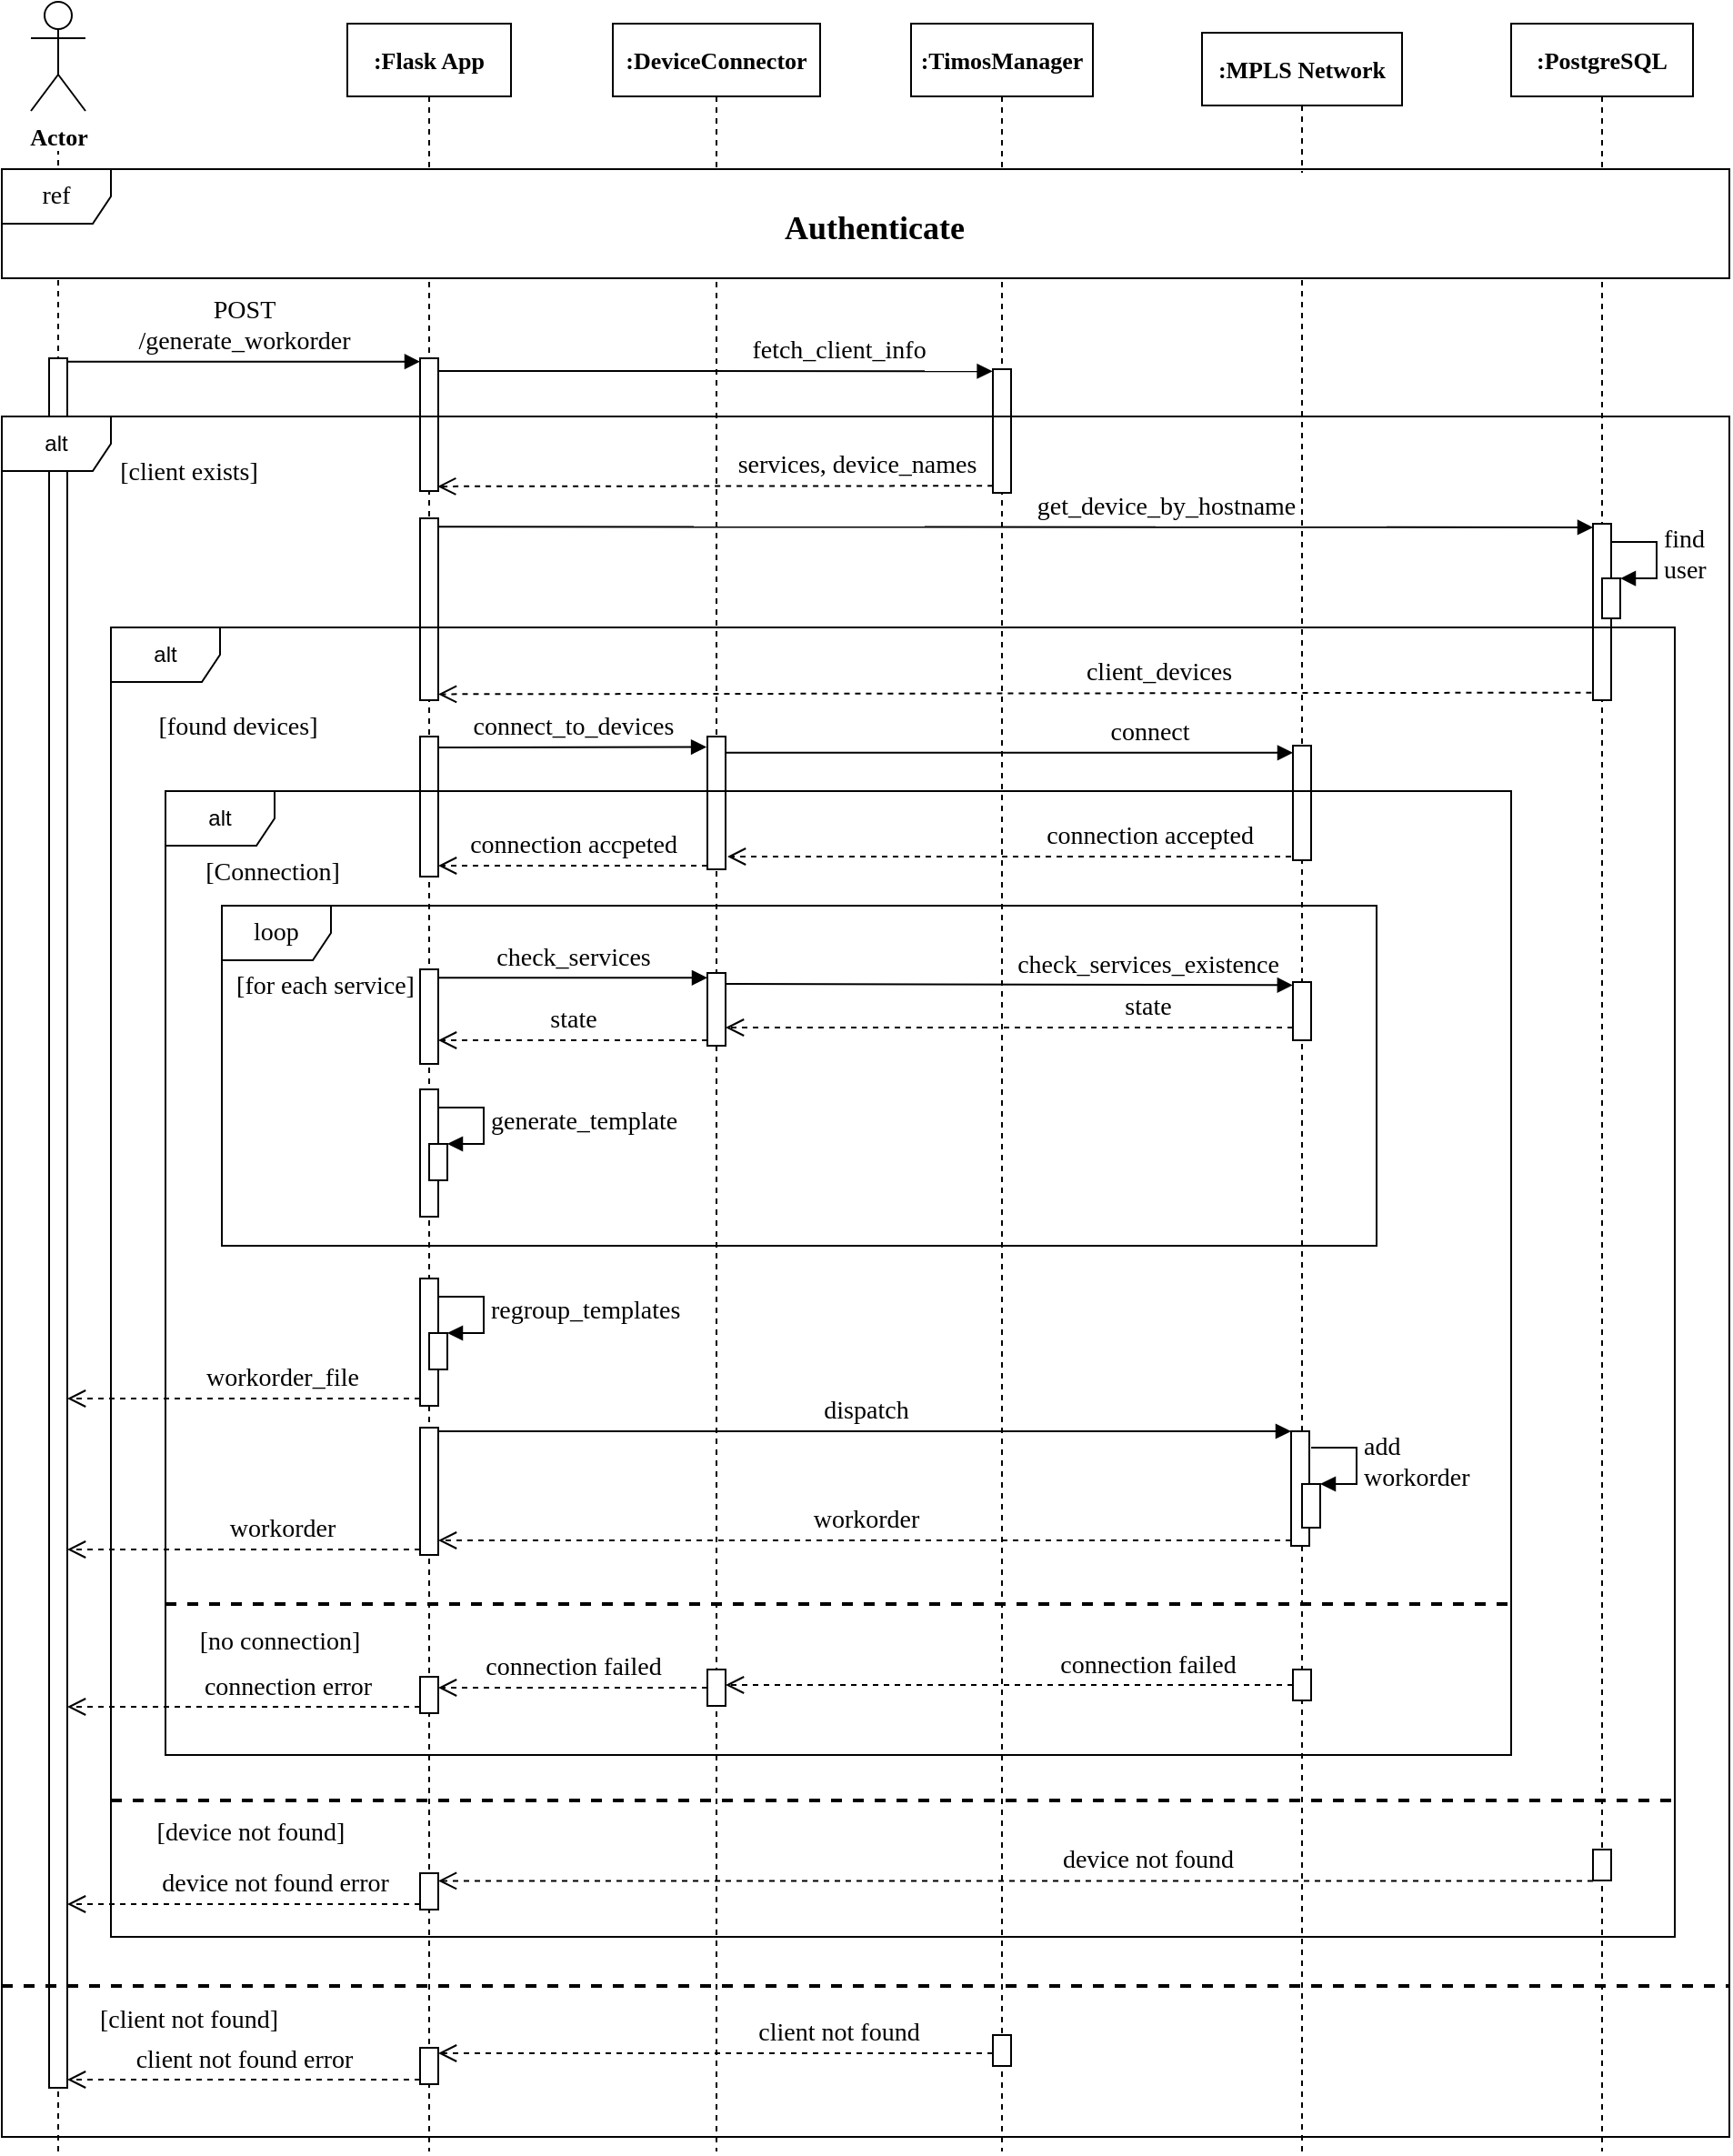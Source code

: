 <mxfile version="13.6.4" type="github">
  <diagram id="kgpKYQtTHZ0yAKxKKP6v" name="Page-1">
    <mxGraphModel dx="1038" dy="499" grid="1" gridSize="10" guides="1" tooltips="1" connect="1" arrows="1" fold="1" page="1" pageScale="1" pageWidth="850" pageHeight="1100" math="0" shadow="0" extFonts="Old Standard TT^https://fonts.googleapis.com/css?family=Old+Standard+TT">
      <root>
        <mxCell id="0" />
        <mxCell id="1" parent="0" />
        <mxCell id="won6xVCmw4BPkQLx-nKb-31" value="" style="endArrow=none;dashed=1;html=1;" parent="1" edge="1">
          <mxGeometry width="50" height="50" relative="1" as="geometry">
            <mxPoint x="231" y="1260" as="sourcePoint" />
            <mxPoint x="231" y="160" as="targetPoint" />
            <Array as="points">
              <mxPoint x="231" y="357" />
            </Array>
          </mxGeometry>
        </mxCell>
        <mxCell id="won6xVCmw4BPkQLx-nKb-10" value="&lt;font style=&quot;font-size: 13px&quot; face=&quot;Old Standard TT&quot;&gt;&lt;b&gt;:DeviceConnector&lt;/b&gt;&lt;/font&gt;" style="shape=umlLifeline;perimeter=lifelinePerimeter;whiteSpace=wrap;html=1;container=1;collapsible=0;recursiveResize=0;outlineConnect=0;" parent="1" vertex="1">
          <mxGeometry x="536" y="90" width="114" height="1170" as="geometry" />
        </mxCell>
        <mxCell id="-EMKrTOz9IqyBSOlUWd9-9" value="loop" style="shape=umlFrame;whiteSpace=wrap;html=1;fontFamily=Old Standard TT;fontSize=14;" vertex="1" parent="won6xVCmw4BPkQLx-nKb-10">
          <mxGeometry x="-215" y="485" width="635" height="187" as="geometry" />
        </mxCell>
        <mxCell id="-EMKrTOz9IqyBSOlUWd9-1" value="" style="html=1;points=[];perimeter=orthogonalPerimeter;fontFamily=Old Standard TT;fontSize=14;" vertex="1" parent="won6xVCmw4BPkQLx-nKb-10">
          <mxGeometry x="52" y="392" width="10" height="73" as="geometry" />
        </mxCell>
        <mxCell id="-EMKrTOz9IqyBSOlUWd9-12" value="" style="html=1;points=[];perimeter=orthogonalPerimeter;strokeWidth=1;fontFamily=Old Standard TT;fontSize=14;" vertex="1" parent="won6xVCmw4BPkQLx-nKb-10">
          <mxGeometry x="52" y="522" width="10" height="40" as="geometry" />
        </mxCell>
        <mxCell id="-EMKrTOz9IqyBSOlUWd9-16" value="connection accpeted" style="html=1;verticalAlign=bottom;endArrow=open;dashed=1;endSize=8;labelBackgroundColor=none;fontFamily=Old Standard TT;fontSize=14;" edge="1" parent="won6xVCmw4BPkQLx-nKb-10">
          <mxGeometry relative="1" as="geometry">
            <mxPoint x="52" y="463" as="sourcePoint" />
            <mxPoint x="-96" y="463" as="targetPoint" />
          </mxGeometry>
        </mxCell>
        <mxCell id="-EMKrTOz9IqyBSOlUWd9-18" value="check_services" style="html=1;verticalAlign=bottom;endArrow=block;entryX=-0.045;entryY=0.011;labelBackgroundColor=none;fontFamily=Old Standard TT;fontSize=14;entryDx=0;entryDy=0;entryPerimeter=0;" edge="1" parent="won6xVCmw4BPkQLx-nKb-10">
          <mxGeometry relative="1" as="geometry">
            <mxPoint x="-95.55" y="524.67" as="sourcePoint" />
            <mxPoint x="52" y="524.66" as="targetPoint" />
          </mxGeometry>
        </mxCell>
        <mxCell id="-EMKrTOz9IqyBSOlUWd9-19" value="check_services_existence" style="html=1;verticalAlign=bottom;endArrow=block;entryX=0;entryY=0;labelBackgroundColor=none;fontFamily=Old Standard TT;fontSize=14;exitX=1.007;exitY=0.07;exitDx=0;exitDy=0;exitPerimeter=0;" edge="1" parent="won6xVCmw4BPkQLx-nKb-10">
          <mxGeometry x="0.49" relative="1" as="geometry">
            <mxPoint x="62.0" y="528" as="sourcePoint" />
            <mxPoint x="373.93" y="528.7" as="targetPoint" />
            <mxPoint as="offset" />
          </mxGeometry>
        </mxCell>
        <mxCell id="-EMKrTOz9IqyBSOlUWd9-15" value="state" style="html=1;verticalAlign=bottom;endArrow=open;dashed=1;endSize=8;exitX=0;exitY=0.95;labelBackgroundColor=none;fontFamily=Old Standard TT;fontSize=14;" edge="1" parent="won6xVCmw4BPkQLx-nKb-10" target="-EMKrTOz9IqyBSOlUWd9-12">
          <mxGeometry x="-0.487" relative="1" as="geometry">
            <mxPoint x="304" y="552" as="targetPoint" />
            <mxPoint x="374" y="552" as="sourcePoint" />
            <mxPoint as="offset" />
          </mxGeometry>
        </mxCell>
        <mxCell id="-EMKrTOz9IqyBSOlUWd9-20" value="state" style="html=1;verticalAlign=bottom;endArrow=open;dashed=1;endSize=8;labelBackgroundColor=none;fontFamily=Old Standard TT;fontSize=14;" edge="1" parent="won6xVCmw4BPkQLx-nKb-10">
          <mxGeometry relative="1" as="geometry">
            <mxPoint x="52" y="559.0" as="sourcePoint" />
            <mxPoint x="-96" y="559.0" as="targetPoint" />
          </mxGeometry>
        </mxCell>
        <mxCell id="-EMKrTOz9IqyBSOlUWd9-28" value="" style="html=1;points=[];perimeter=orthogonalPerimeter;strokeWidth=1;fontFamily=Old Standard TT;fontSize=14;" vertex="1" parent="won6xVCmw4BPkQLx-nKb-10">
          <mxGeometry x="52" y="905" width="10" height="20" as="geometry" />
        </mxCell>
        <mxCell id="won6xVCmw4BPkQLx-nKb-11" value="&lt;font face=&quot;Old Standard TT&quot; size=&quot;1&quot;&gt;&lt;b style=&quot;font-size: 13px&quot;&gt;:PostgreSQL&lt;/b&gt;&lt;/font&gt;" style="shape=umlLifeline;perimeter=lifelinePerimeter;whiteSpace=wrap;html=1;container=1;collapsible=0;recursiveResize=0;outlineConnect=0;" parent="1" vertex="1">
          <mxGeometry x="1030" y="90" width="100" height="1170" as="geometry" />
        </mxCell>
        <mxCell id="YwoaJHBvHJMzYGjapxY1-10" value="" style="html=1;points=[];perimeter=orthogonalPerimeter;" parent="won6xVCmw4BPkQLx-nKb-11" vertex="1">
          <mxGeometry x="45" y="275" width="10" height="97" as="geometry" />
        </mxCell>
        <mxCell id="-EMKrTOz9IqyBSOlUWd9-53" value="" style="html=1;points=[];perimeter=orthogonalPerimeter;strokeWidth=1;fontFamily=Old Standard TT;fontSize=14;" vertex="1" parent="won6xVCmw4BPkQLx-nKb-11">
          <mxGeometry x="45" y="1004" width="10" height="17" as="geometry" />
        </mxCell>
        <mxCell id="won6xVCmw4BPkQLx-nKb-28" value="&lt;font face=&quot;Old Standard TT&quot; style=&quot;font-size: 13px&quot;&gt;&lt;b&gt;Actor&lt;/b&gt;&lt;/font&gt;" style="shape=umlActor;verticalLabelPosition=bottom;verticalAlign=top;html=1;" parent="1" vertex="1">
          <mxGeometry x="216" y="78" width="30" height="60" as="geometry" />
        </mxCell>
        <mxCell id="won6xVCmw4BPkQLx-nKb-49" value="&lt;font face=&quot;Old Standard TT&quot; style=&quot;font-size: 13px&quot;&gt;&lt;b&gt;:TimosManager&lt;/b&gt;&lt;/font&gt;" style="shape=umlLifeline;perimeter=lifelinePerimeter;whiteSpace=wrap;html=1;container=1;collapsible=0;recursiveResize=0;outlineConnect=0;" parent="1" vertex="1">
          <mxGeometry x="700" y="90" width="100" height="1170" as="geometry" />
        </mxCell>
        <mxCell id="YwoaJHBvHJMzYGjapxY1-7" value="" style="html=1;points=[];perimeter=orthogonalPerimeter;" parent="won6xVCmw4BPkQLx-nKb-49" vertex="1">
          <mxGeometry x="45" y="190" width="10" height="68" as="geometry" />
        </mxCell>
        <mxCell id="-EMKrTOz9IqyBSOlUWd9-59" value="" style="html=1;points=[];perimeter=orthogonalPerimeter;strokeWidth=1;fontFamily=Old Standard TT;fontSize=14;" vertex="1" parent="won6xVCmw4BPkQLx-nKb-49">
          <mxGeometry x="45" y="1106" width="10" height="17" as="geometry" />
        </mxCell>
        <mxCell id="YwoaJHBvHJMzYGjapxY1-1" value="&lt;font face=&quot;Old Standard TT&quot; size=&quot;1&quot;&gt;&lt;b style=&quot;font-size: 13px&quot;&gt;:MPLS Network&lt;/b&gt;&lt;/font&gt;" style="shape=umlLifeline;perimeter=lifelinePerimeter;whiteSpace=wrap;html=1;container=1;collapsible=0;recursiveResize=0;outlineConnect=0;" parent="1" vertex="1">
          <mxGeometry x="860" y="95" width="110" height="1165" as="geometry" />
        </mxCell>
        <mxCell id="-EMKrTOz9IqyBSOlUWd9-5" value="" style="html=1;points=[];perimeter=orthogonalPerimeter;fontFamily=Old Standard TT;fontSize=14;" vertex="1" parent="YwoaJHBvHJMzYGjapxY1-1">
          <mxGeometry x="50" y="392" width="10" height="63" as="geometry" />
        </mxCell>
        <mxCell id="-EMKrTOz9IqyBSOlUWd9-7" value="connection accepted" style="html=1;verticalAlign=bottom;endArrow=open;dashed=1;endSize=8;exitX=0;exitY=0.95;labelBackgroundColor=none;fontFamily=Old Standard TT;fontSize=14;" edge="1" parent="YwoaJHBvHJMzYGjapxY1-1">
          <mxGeometry x="-0.497" relative="1" as="geometry">
            <mxPoint x="-261" y="453" as="targetPoint" />
            <mxPoint x="49" y="453" as="sourcePoint" />
            <mxPoint as="offset" />
          </mxGeometry>
        </mxCell>
        <mxCell id="-EMKrTOz9IqyBSOlUWd9-13" value="" style="html=1;points=[];perimeter=orthogonalPerimeter;strokeWidth=1;fontFamily=Old Standard TT;fontSize=14;" vertex="1" parent="YwoaJHBvHJMzYGjapxY1-1">
          <mxGeometry x="50" y="522" width="10" height="32" as="geometry" />
        </mxCell>
        <mxCell id="-EMKrTOz9IqyBSOlUWd9-27" value="" style="html=1;points=[];perimeter=orthogonalPerimeter;strokeWidth=1;fontFamily=Old Standard TT;fontSize=14;" vertex="1" parent="YwoaJHBvHJMzYGjapxY1-1">
          <mxGeometry x="50" y="900" width="10" height="17" as="geometry" />
        </mxCell>
        <mxCell id="-EMKrTOz9IqyBSOlUWd9-42" value="" style="html=1;points=[];perimeter=orthogonalPerimeter;strokeWidth=1;fontFamily=Old Standard TT;fontSize=14;" vertex="1" parent="YwoaJHBvHJMzYGjapxY1-1">
          <mxGeometry x="49" y="769" width="10" height="63" as="geometry" />
        </mxCell>
        <mxCell id="-EMKrTOz9IqyBSOlUWd9-44" value="workorder" style="html=1;verticalAlign=bottom;endArrow=open;dashed=1;endSize=8;exitX=0;exitY=0.95;labelBackgroundColor=none;fontFamily=Old Standard TT;fontSize=14;" edge="1" parent="YwoaJHBvHJMzYGjapxY1-1" target="-EMKrTOz9IqyBSOlUWd9-41">
          <mxGeometry relative="1" as="geometry">
            <mxPoint x="-21" y="829" as="targetPoint" />
            <mxPoint x="49" y="829" as="sourcePoint" />
          </mxGeometry>
        </mxCell>
        <mxCell id="-EMKrTOz9IqyBSOlUWd9-45" value="" style="html=1;points=[];perimeter=orthogonalPerimeter;strokeWidth=1;fontFamily=Old Standard TT;fontSize=14;" vertex="1" parent="YwoaJHBvHJMzYGjapxY1-1">
          <mxGeometry x="55" y="798" width="10" height="24" as="geometry" />
        </mxCell>
        <mxCell id="-EMKrTOz9IqyBSOlUWd9-46" value="add &lt;br&gt;workorder" style="edgeStyle=orthogonalEdgeStyle;html=1;align=left;spacingLeft=2;endArrow=block;rounded=0;entryX=1;entryY=0;labelBackgroundColor=none;fontFamily=Old Standard TT;fontSize=14;" edge="1" target="-EMKrTOz9IqyBSOlUWd9-45" parent="YwoaJHBvHJMzYGjapxY1-1">
          <mxGeometry relative="1" as="geometry">
            <mxPoint x="60" y="778" as="sourcePoint" />
            <Array as="points">
              <mxPoint x="85" y="778" />
            </Array>
          </mxGeometry>
        </mxCell>
        <mxCell id="YwoaJHBvHJMzYGjapxY1-2" value="" style="html=1;points=[];perimeter=orthogonalPerimeter;strokeWidth=1;fillColor=#ffffff;" parent="1" vertex="1">
          <mxGeometry x="226" y="274" width="10" height="951" as="geometry" />
        </mxCell>
        <mxCell id="YwoaJHBvHJMzYGjapxY1-3" value="&lt;font style=&quot;font-size: 14px&quot; face=&quot;Old Standard TT&quot;&gt;POST &lt;br&gt;/generate_workorder&lt;/font&gt;" style="html=1;verticalAlign=bottom;startArrow=none;endArrow=block;startSize=8;startFill=0;labelBackgroundColor=none;entryX=0;entryY=0.037;entryDx=0;entryDy=0;entryPerimeter=0;" parent="1" edge="1" source="YwoaJHBvHJMzYGjapxY1-2">
          <mxGeometry relative="1" as="geometry">
            <mxPoint x="253.2" y="276.576" as="sourcePoint" />
            <mxPoint x="430" y="275.85" as="targetPoint" />
          </mxGeometry>
        </mxCell>
        <mxCell id="YwoaJHBvHJMzYGjapxY1-5" value="&lt;font style=&quot;font-size: 14px&quot; face=&quot;Old Standard TT&quot;&gt;services, device_names&lt;/font&gt;" style="html=1;verticalAlign=bottom;endArrow=open;dashed=1;endSize=8;labelBackgroundColor=none;exitX=0.006;exitY=0.859;exitDx=0;exitDy=0;exitPerimeter=0;entryX=0.96;entryY=0.965;entryDx=0;entryDy=0;entryPerimeter=0;" parent="1" target="YwoaJHBvHJMzYGjapxY1-6" edge="1">
          <mxGeometry x="-0.508" relative="1" as="geometry">
            <mxPoint x="450" y="344" as="targetPoint" />
            <mxPoint x="745.06" y="344.13" as="sourcePoint" />
            <mxPoint as="offset" />
          </mxGeometry>
        </mxCell>
        <mxCell id="YwoaJHBvHJMzYGjapxY1-11" value="&lt;font style=&quot;font-size: 14px&quot; face=&quot;Old Standard TT&quot;&gt;get_device_by_hostname&lt;/font&gt;" style="html=1;verticalAlign=bottom;endArrow=block;entryX=0;entryY=0;exitX=0.993;exitY=0.12;exitDx=0;exitDy=0;exitPerimeter=0;labelBackgroundColor=none;" parent="1" edge="1">
          <mxGeometry x="0.26" relative="1" as="geometry">
            <mxPoint x="439.93" y="366.6" as="sourcePoint" />
            <mxPoint x="1075" y="367.0" as="targetPoint" />
            <mxPoint as="offset" />
          </mxGeometry>
        </mxCell>
        <mxCell id="YwoaJHBvHJMzYGjapxY1-13" value="&lt;font style=&quot;font-size: 14px&quot; face=&quot;Old Standard TT&quot;&gt;find&lt;br&gt;user&lt;/font&gt;" style="edgeStyle=orthogonalEdgeStyle;html=1;align=left;spacingLeft=2;endArrow=block;rounded=0;entryX=1;entryY=0;labelBackgroundColor=none;" parent="1" target="YwoaJHBvHJMzYGjapxY1-14" edge="1">
          <mxGeometry relative="1" as="geometry">
            <mxPoint x="1085" y="375.01" as="sourcePoint" />
            <Array as="points">
              <mxPoint x="1110" y="375.01" />
            </Array>
          </mxGeometry>
        </mxCell>
        <mxCell id="YwoaJHBvHJMzYGjapxY1-14" value="" style="html=1;points=[];perimeter=orthogonalPerimeter;" parent="1" vertex="1">
          <mxGeometry x="1080" y="395.01" width="10" height="22" as="geometry" />
        </mxCell>
        <mxCell id="YwoaJHBvHJMzYGjapxY1-12" value="&lt;font style=&quot;font-size: 14px&quot; face=&quot;Old Standard TT&quot;&gt;client_devices&lt;/font&gt;" style="html=1;verticalAlign=bottom;endArrow=open;dashed=1;endSize=8;labelBackgroundColor=none;exitX=-0.078;exitY=0.957;exitDx=0;exitDy=0;exitPerimeter=0;entryX=1;entryY=0.967;entryDx=0;entryDy=0;entryPerimeter=0;" parent="1" source="YwoaJHBvHJMzYGjapxY1-10" target="YwoaJHBvHJMzYGjapxY1-9" edge="1">
          <mxGeometry x="-0.248" relative="1" as="geometry">
            <mxPoint x="450" y="458" as="targetPoint" />
            <mxPoint x="1060" y="458" as="sourcePoint" />
            <mxPoint as="offset" />
          </mxGeometry>
        </mxCell>
        <mxCell id="YwoaJHBvHJMzYGjapxY1-16" value="[client exists]" style="text;align=center;fontStyle=0;verticalAlign=middle;spacingLeft=3;spacingRight=3;strokeColor=none;rotatable=0;points=[[0,0.5],[1,0.5]];portConstraint=eastwest;fontSize=14;fontFamily=Old Standard TT;" parent="1" vertex="1">
          <mxGeometry x="263" y="322" width="80" height="26" as="geometry" />
        </mxCell>
        <mxCell id="YwoaJHBvHJMzYGjapxY1-17" value="[found devices]" style="text;align=center;fontStyle=0;verticalAlign=middle;spacingLeft=3;spacingRight=3;strokeColor=none;rotatable=0;points=[[0,0.5],[1,0.5]];portConstraint=eastwest;fontSize=14;fontFamily=Old Standard TT;" parent="1" vertex="1">
          <mxGeometry x="290" y="462" width="80" height="26" as="geometry" />
        </mxCell>
        <mxCell id="-EMKrTOz9IqyBSOlUWd9-2" value="connect_to_devices" style="html=1;verticalAlign=bottom;endArrow=block;entryX=-0.045;entryY=0.011;labelBackgroundColor=none;fontFamily=Old Standard TT;fontSize=14;entryDx=0;entryDy=0;entryPerimeter=0;" edge="1" parent="1">
          <mxGeometry relative="1" as="geometry">
            <mxPoint x="440" y="488" as="sourcePoint" />
            <mxPoint x="587.55" y="487.77" as="targetPoint" />
          </mxGeometry>
        </mxCell>
        <mxCell id="-EMKrTOz9IqyBSOlUWd9-6" value="connect" style="html=1;verticalAlign=bottom;endArrow=block;labelBackgroundColor=none;fontFamily=Old Standard TT;fontSize=14;exitX=1.007;exitY=0.07;exitDx=0;exitDy=0;exitPerimeter=0;" edge="1" target="-EMKrTOz9IqyBSOlUWd9-5" parent="1">
          <mxGeometry x="0.49" relative="1" as="geometry">
            <mxPoint x="598.07" y="490.9" as="sourcePoint" />
            <mxPoint x="900" y="491" as="targetPoint" />
            <mxPoint as="offset" />
          </mxGeometry>
        </mxCell>
        <mxCell id="won6xVCmw4BPkQLx-nKb-9" value="&lt;font face=&quot;Old Standard TT&quot; style=&quot;font-size: 13px&quot;&gt;&lt;b&gt;:Flask App&lt;/b&gt;&lt;/font&gt;" style="shape=umlLifeline;perimeter=lifelinePerimeter;whiteSpace=wrap;html=1;container=1;collapsible=0;recursiveResize=0;outlineConnect=0;" parent="1" vertex="1">
          <mxGeometry x="390" y="90" width="90" height="1170" as="geometry" />
        </mxCell>
        <mxCell id="YwoaJHBvHJMzYGjapxY1-4" value="&lt;font face=&quot;Old Standard TT&quot;&gt;&lt;span style=&quot;font-size: 14px&quot;&gt;fetch_client_info&lt;/span&gt;&lt;/font&gt;" style="html=1;verticalAlign=bottom;endArrow=block;labelBackgroundColor=none;entryX=-0.02;entryY=0.059;entryDx=0;entryDy=0;entryPerimeter=0;" parent="won6xVCmw4BPkQLx-nKb-9" edge="1">
          <mxGeometry x="0.452" relative="1" as="geometry">
            <mxPoint x="45.1" y="191.0" as="sourcePoint" />
            <mxPoint x="354.8" y="191.13" as="targetPoint" />
            <mxPoint as="offset" />
          </mxGeometry>
        </mxCell>
        <mxCell id="YwoaJHBvHJMzYGjapxY1-6" value="" style="html=1;points=[];perimeter=orthogonalPerimeter;" parent="won6xVCmw4BPkQLx-nKb-9" vertex="1">
          <mxGeometry x="40" y="184" width="10" height="73" as="geometry" />
        </mxCell>
        <mxCell id="YwoaJHBvHJMzYGjapxY1-9" value="" style="html=1;points=[];perimeter=orthogonalPerimeter;" parent="won6xVCmw4BPkQLx-nKb-9" vertex="1">
          <mxGeometry x="40" y="272" width="10" height="100" as="geometry" />
        </mxCell>
        <mxCell id="YwoaJHBvHJMzYGjapxY1-18" value="" style="html=1;points=[];perimeter=orthogonalPerimeter;" parent="won6xVCmw4BPkQLx-nKb-9" vertex="1">
          <mxGeometry x="40" y="392" width="10" height="77" as="geometry" />
        </mxCell>
        <mxCell id="-EMKrTOz9IqyBSOlUWd9-17" value="" style="html=1;points=[];perimeter=orthogonalPerimeter;strokeWidth=1;fontFamily=Old Standard TT;fontSize=14;" vertex="1" parent="won6xVCmw4BPkQLx-nKb-9">
          <mxGeometry x="40" y="520" width="10" height="52" as="geometry" />
        </mxCell>
        <mxCell id="-EMKrTOz9IqyBSOlUWd9-23" value="" style="html=1;points=[];perimeter=orthogonalPerimeter;strokeWidth=1;fontFamily=Old Standard TT;fontSize=14;" vertex="1" parent="won6xVCmw4BPkQLx-nKb-9">
          <mxGeometry x="40" y="586" width="10" height="70" as="geometry" />
        </mxCell>
        <mxCell id="-EMKrTOz9IqyBSOlUWd9-24" value="" style="html=1;points=[];perimeter=orthogonalPerimeter;strokeWidth=1;fontFamily=Old Standard TT;fontSize=14;" vertex="1" parent="won6xVCmw4BPkQLx-nKb-9">
          <mxGeometry x="45" y="616" width="10" height="20" as="geometry" />
        </mxCell>
        <mxCell id="-EMKrTOz9IqyBSOlUWd9-25" value="generate_template" style="edgeStyle=orthogonalEdgeStyle;html=1;align=left;spacingLeft=2;endArrow=block;rounded=0;entryX=1;entryY=0;labelBackgroundColor=none;fontFamily=Old Standard TT;fontSize=14;" edge="1" target="-EMKrTOz9IqyBSOlUWd9-24" parent="won6xVCmw4BPkQLx-nKb-9">
          <mxGeometry relative="1" as="geometry">
            <mxPoint x="50" y="596" as="sourcePoint" />
            <Array as="points">
              <mxPoint x="75" y="596" />
            </Array>
          </mxGeometry>
        </mxCell>
        <mxCell id="-EMKrTOz9IqyBSOlUWd9-31" value="" style="html=1;points=[];perimeter=orthogonalPerimeter;strokeWidth=1;fontFamily=Old Standard TT;fontSize=14;" vertex="1" parent="won6xVCmw4BPkQLx-nKb-9">
          <mxGeometry x="40" y="909" width="10" height="20" as="geometry" />
        </mxCell>
        <mxCell id="-EMKrTOz9IqyBSOlUWd9-41" value="" style="html=1;points=[];perimeter=orthogonalPerimeter;strokeWidth=1;fontFamily=Old Standard TT;fontSize=14;" vertex="1" parent="won6xVCmw4BPkQLx-nKb-9">
          <mxGeometry x="40" y="772" width="10" height="70" as="geometry" />
        </mxCell>
        <mxCell id="-EMKrTOz9IqyBSOlUWd9-56" value="" style="html=1;points=[];perimeter=orthogonalPerimeter;strokeWidth=1;fontFamily=Old Standard TT;fontSize=14;" vertex="1" parent="won6xVCmw4BPkQLx-nKb-9">
          <mxGeometry x="40" y="1017" width="10" height="20" as="geometry" />
        </mxCell>
        <mxCell id="-EMKrTOz9IqyBSOlUWd9-60" value="" style="html=1;points=[];perimeter=orthogonalPerimeter;strokeWidth=1;fontFamily=Old Standard TT;fontSize=14;" vertex="1" parent="won6xVCmw4BPkQLx-nKb-9">
          <mxGeometry x="40" y="1113" width="10" height="20" as="geometry" />
        </mxCell>
        <mxCell id="-EMKrTOz9IqyBSOlUWd9-29" value="connection failed" style="html=1;verticalAlign=bottom;endArrow=open;dashed=1;endSize=8;labelBackgroundColor=none;fontFamily=Old Standard TT;fontSize=14;" edge="1" parent="1" source="-EMKrTOz9IqyBSOlUWd9-27" target="-EMKrTOz9IqyBSOlUWd9-28">
          <mxGeometry x="-0.487" relative="1" as="geometry">
            <mxPoint x="900" y="1000" as="sourcePoint" />
            <mxPoint x="600" y="1000" as="targetPoint" />
            <mxPoint as="offset" />
          </mxGeometry>
        </mxCell>
        <mxCell id="-EMKrTOz9IqyBSOlUWd9-32" value="connection error" style="html=1;verticalAlign=bottom;endArrow=open;dashed=1;endSize=8;labelBackgroundColor=none;fontFamily=Old Standard TT;fontSize=14;" edge="1" parent="1">
          <mxGeometry x="-0.244" relative="1" as="geometry">
            <mxPoint x="430" y="1015.5" as="sourcePoint" />
            <mxPoint x="236" y="1015.5" as="targetPoint" />
            <mxPoint as="offset" />
          </mxGeometry>
        </mxCell>
        <mxCell id="-EMKrTOz9IqyBSOlUWd9-36" value="" style="html=1;points=[];perimeter=orthogonalPerimeter;strokeWidth=1;fontFamily=Old Standard TT;fontSize=14;" vertex="1" parent="1">
          <mxGeometry x="430" y="780" width="10" height="70" as="geometry" />
        </mxCell>
        <mxCell id="-EMKrTOz9IqyBSOlUWd9-37" value="" style="html=1;points=[];perimeter=orthogonalPerimeter;strokeWidth=1;fontFamily=Old Standard TT;fontSize=14;" vertex="1" parent="1">
          <mxGeometry x="435" y="810" width="10" height="20" as="geometry" />
        </mxCell>
        <mxCell id="-EMKrTOz9IqyBSOlUWd9-38" value="regroup_templates" style="edgeStyle=orthogonalEdgeStyle;html=1;align=left;spacingLeft=2;endArrow=block;rounded=0;entryX=1;entryY=0;labelBackgroundColor=none;fontFamily=Old Standard TT;fontSize=14;" edge="1" parent="1" target="-EMKrTOz9IqyBSOlUWd9-37">
          <mxGeometry relative="1" as="geometry">
            <mxPoint x="440" y="790" as="sourcePoint" />
            <Array as="points">
              <mxPoint x="465" y="790" />
            </Array>
          </mxGeometry>
        </mxCell>
        <mxCell id="-EMKrTOz9IqyBSOlUWd9-11" value="[Connection]" style="text;align=center;fontStyle=0;verticalAlign=middle;spacingLeft=3;spacingRight=3;strokeColor=none;rotatable=0;points=[[0,0.5],[1,0.5]];portConstraint=eastwest;fontSize=14;fontFamily=Old Standard TT;" vertex="1" parent="1">
          <mxGeometry x="309" y="542" width="80" height="26" as="geometry" />
        </mxCell>
        <mxCell id="YwoaJHBvHJMzYGjapxY1-20" value="[for each service]" style="text;align=center;fontStyle=0;verticalAlign=middle;spacingLeft=3;spacingRight=3;strokeColor=none;rotatable=0;points=[[0,0.5],[1,0.5]];portConstraint=eastwest;fontSize=14;fontFamily=Old Standard TT;" parent="1" vertex="1">
          <mxGeometry x="338" y="605" width="80" height="25" as="geometry" />
        </mxCell>
        <mxCell id="-EMKrTOz9IqyBSOlUWd9-26" value="[no connection]" style="text;align=center;fontStyle=0;verticalAlign=middle;spacingLeft=3;spacingRight=3;strokeColor=none;rotatable=0;points=[[0,0.5],[1,0.5]];portConstraint=eastwest;fontSize=14;fontFamily=Old Standard TT;" vertex="1" parent="1">
          <mxGeometry x="313" y="965" width="80" height="26" as="geometry" />
        </mxCell>
        <mxCell id="-EMKrTOz9IqyBSOlUWd9-10" value="" style="line;strokeWidth=2;fillColor=none;align=left;verticalAlign=middle;spacingTop=-1;spacingLeft=3;spacingRight=3;rotatable=0;labelPosition=right;points=[];portConstraint=eastwest;fontFamily=Old Standard TT;fontSize=14;dashed=1;" vertex="1" parent="1">
          <mxGeometry x="290" y="955" width="740" height="8" as="geometry" />
        </mxCell>
        <mxCell id="-EMKrTOz9IqyBSOlUWd9-30" value="connection failed" style="html=1;verticalAlign=bottom;endArrow=open;dashed=1;endSize=8;labelBackgroundColor=none;fontFamily=Old Standard TT;fontSize=14;" edge="1" parent="1" source="-EMKrTOz9IqyBSOlUWd9-28" target="-EMKrTOz9IqyBSOlUWd9-31">
          <mxGeometry relative="1" as="geometry">
            <mxPoint x="583" y="1007" as="sourcePoint" />
            <mxPoint x="450" y="1007" as="targetPoint" />
          </mxGeometry>
        </mxCell>
        <mxCell id="-EMKrTOz9IqyBSOlUWd9-43" value="dispatch" style="html=1;verticalAlign=bottom;endArrow=block;entryX=0;entryY=0;labelBackgroundColor=none;fontFamily=Old Standard TT;fontSize=14;" edge="1" target="-EMKrTOz9IqyBSOlUWd9-42" parent="1" source="-EMKrTOz9IqyBSOlUWd9-41">
          <mxGeometry relative="1" as="geometry">
            <mxPoint x="839" y="864" as="sourcePoint" />
          </mxGeometry>
        </mxCell>
        <mxCell id="-EMKrTOz9IqyBSOlUWd9-48" value="workorder_file" style="html=1;verticalAlign=bottom;endArrow=open;dashed=1;endSize=8;labelBackgroundColor=none;fontFamily=Old Standard TT;fontSize=14;" edge="1" parent="1" target="YwoaJHBvHJMzYGjapxY1-2">
          <mxGeometry x="-0.209" relative="1" as="geometry">
            <mxPoint x="430" y="846" as="sourcePoint" />
            <mxPoint x="253" y="846" as="targetPoint" />
            <mxPoint as="offset" />
          </mxGeometry>
        </mxCell>
        <mxCell id="-EMKrTOz9IqyBSOlUWd9-49" value="workorder" style="html=1;verticalAlign=bottom;endArrow=open;dashed=1;endSize=8;labelBackgroundColor=none;fontFamily=Old Standard TT;fontSize=14;" edge="1" parent="1" target="YwoaJHBvHJMzYGjapxY1-2">
          <mxGeometry x="-0.209" relative="1" as="geometry">
            <mxPoint x="430" y="929" as="sourcePoint" />
            <mxPoint x="253" y="929" as="targetPoint" />
            <mxPoint as="offset" />
          </mxGeometry>
        </mxCell>
        <mxCell id="-EMKrTOz9IqyBSOlUWd9-50" value="" style="line;strokeWidth=2;fillColor=none;align=left;verticalAlign=middle;spacingTop=-1;spacingLeft=3;spacingRight=3;rotatable=0;labelPosition=right;points=[];portConstraint=eastwest;fontFamily=Old Standard TT;fontSize=14;dashed=1;" vertex="1" parent="1">
          <mxGeometry x="260" y="1063" width="860" height="8" as="geometry" />
        </mxCell>
        <mxCell id="-EMKrTOz9IqyBSOlUWd9-54" value="[device not found]" style="text;align=center;fontStyle=0;verticalAlign=middle;spacingLeft=3;spacingRight=3;strokeColor=none;rotatable=0;points=[[0,0.5],[1,0.5]];portConstraint=eastwest;fontSize=14;fontFamily=Old Standard TT;" vertex="1" parent="1">
          <mxGeometry x="277" y="1070" width="120" height="26" as="geometry" />
        </mxCell>
        <mxCell id="-EMKrTOz9IqyBSOlUWd9-57" value="device not found" style="html=1;verticalAlign=bottom;endArrow=open;dashed=1;endSize=8;labelBackgroundColor=none;fontFamily=Old Standard TT;fontSize=14;" edge="1" parent="1">
          <mxGeometry x="-0.228" relative="1" as="geometry">
            <mxPoint x="1075" y="1111.2" as="sourcePoint" />
            <mxPoint x="440" y="1111.2" as="targetPoint" />
            <mxPoint as="offset" />
          </mxGeometry>
        </mxCell>
        <mxCell id="-EMKrTOz9IqyBSOlUWd9-58" value="device not found error" style="html=1;verticalAlign=bottom;endArrow=open;dashed=1;endSize=8;labelBackgroundColor=none;fontFamily=Old Standard TT;fontSize=14;" edge="1" parent="1">
          <mxGeometry x="-0.175" relative="1" as="geometry">
            <mxPoint x="430" y="1124" as="sourcePoint" />
            <mxPoint x="236.0" y="1124" as="targetPoint" />
            <mxPoint as="offset" />
          </mxGeometry>
        </mxCell>
        <mxCell id="-EMKrTOz9IqyBSOlUWd9-61" value="" style="line;strokeWidth=2;fillColor=none;align=left;verticalAlign=middle;spacingTop=-1;spacingLeft=3;spacingRight=3;rotatable=0;labelPosition=right;points=[];portConstraint=eastwest;fontFamily=Old Standard TT;fontSize=14;dashed=1;" vertex="1" parent="1">
          <mxGeometry x="200" y="1165" width="950" height="8" as="geometry" />
        </mxCell>
        <mxCell id="-EMKrTOz9IqyBSOlUWd9-62" value="[client not found]" style="text;align=center;fontStyle=0;verticalAlign=middle;spacingLeft=3;spacingRight=3;strokeColor=none;rotatable=0;points=[[0,0.5],[1,0.5]];portConstraint=eastwest;fontSize=14;fontFamily=Old Standard TT;" vertex="1" parent="1">
          <mxGeometry x="263" y="1173" width="80" height="26" as="geometry" />
        </mxCell>
        <mxCell id="-EMKrTOz9IqyBSOlUWd9-63" value="client not found" style="html=1;verticalAlign=bottom;endArrow=open;dashed=1;endSize=8;labelBackgroundColor=none;fontFamily=Old Standard TT;fontSize=14;" edge="1" parent="1">
          <mxGeometry x="-0.443" relative="1" as="geometry">
            <mxPoint x="745" y="1206" as="sourcePoint" />
            <mxPoint x="440" y="1206" as="targetPoint" />
            <mxPoint as="offset" />
          </mxGeometry>
        </mxCell>
        <mxCell id="-EMKrTOz9IqyBSOlUWd9-64" value="client not found error" style="html=1;verticalAlign=bottom;endArrow=open;dashed=1;endSize=8;labelBackgroundColor=none;fontFamily=Old Standard TT;fontSize=14;" edge="1" parent="1">
          <mxGeometry relative="1" as="geometry">
            <mxPoint x="430" y="1220.5" as="sourcePoint" />
            <mxPoint x="236.0" y="1220.5" as="targetPoint" />
          </mxGeometry>
        </mxCell>
        <mxCell id="YwoaJHBvHJMzYGjapxY1-19" value="alt" style="shape=umlFrame;whiteSpace=wrap;html=1;" parent="1" vertex="1">
          <mxGeometry x="290" y="512" width="740" height="530" as="geometry" />
        </mxCell>
        <mxCell id="YwoaJHBvHJMzYGjapxY1-15" value="alt" style="shape=umlFrame;whiteSpace=wrap;html=1;" parent="1" vertex="1">
          <mxGeometry x="260" y="422" width="860" height="720" as="geometry" />
        </mxCell>
        <mxCell id="-EMKrTOz9IqyBSOlUWd9-66" value="Authenticate" style="text;align=center;fontStyle=1;verticalAlign=middle;spacingLeft=3;spacingRight=3;strokeColor=none;rotatable=0;points=[[0,0.5],[1,0.5]];portConstraint=eastwest;labelBackgroundColor=#ffffff;fillColor=#FFFFFF;gradientColor=none;fontFamily=Old Standard TT;fontSize=18;" vertex="1" parent="1">
          <mxGeometry x="210" y="172" width="940" height="57" as="geometry" />
        </mxCell>
        <mxCell id="-EMKrTOz9IqyBSOlUWd9-65" value="ref" style="shape=umlFrame;whiteSpace=wrap;html=1;strokeWidth=1;fontFamily=Old Standard TT;fontSize=14;labelBackgroundColor=#ffffff;fillColor=#FFFFFF;" vertex="1" parent="1">
          <mxGeometry x="200" y="170" width="950" height="60" as="geometry" />
        </mxCell>
        <mxCell id="YwoaJHBvHJMzYGjapxY1-8" value="alt" style="shape=umlFrame;whiteSpace=wrap;html=1;" parent="1" vertex="1">
          <mxGeometry x="200" y="306" width="950" height="946" as="geometry" />
        </mxCell>
      </root>
    </mxGraphModel>
  </diagram>
</mxfile>
